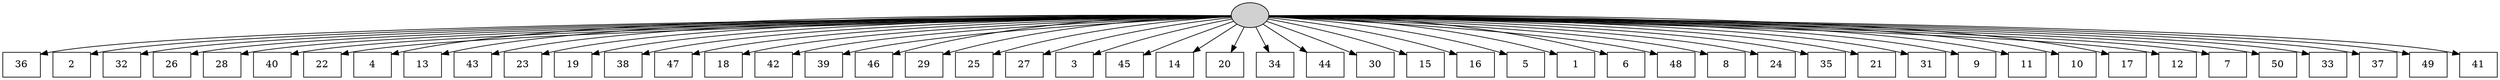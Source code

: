 digraph G {
0[style=filled, fillcolor=grey82, label=""];
1[shape=box,style=filled, fillcolor=white,label="36\n"];
2[shape=box,style=filled, fillcolor=white,label="2\n"];
3[shape=box,style=filled, fillcolor=white,label="32\n"];
4[shape=box,style=filled, fillcolor=white,label="26\n"];
5[shape=box,style=filled, fillcolor=white,label="28\n"];
6[shape=box,style=filled, fillcolor=white,label="40\n"];
7[shape=box,style=filled, fillcolor=white,label="22\n"];
8[shape=box,style=filled, fillcolor=white,label="4\n"];
9[shape=box,style=filled, fillcolor=white,label="13\n"];
10[shape=box,style=filled, fillcolor=white,label="43\n"];
11[shape=box,style=filled, fillcolor=white,label="23\n"];
12[shape=box,style=filled, fillcolor=white,label="19\n"];
13[shape=box,style=filled, fillcolor=white,label="38\n"];
14[shape=box,style=filled, fillcolor=white,label="47\n"];
15[shape=box,style=filled, fillcolor=white,label="18\n"];
16[shape=box,style=filled, fillcolor=white,label="42\n"];
17[shape=box,style=filled, fillcolor=white,label="39\n"];
18[shape=box,style=filled, fillcolor=white,label="46\n"];
19[shape=box,style=filled, fillcolor=white,label="29\n"];
20[shape=box,style=filled, fillcolor=white,label="25\n"];
21[shape=box,style=filled, fillcolor=white,label="27\n"];
22[shape=box,style=filled, fillcolor=white,label="3\n"];
23[shape=box,style=filled, fillcolor=white,label="45\n"];
24[shape=box,style=filled, fillcolor=white,label="14\n"];
25[shape=box,style=filled, fillcolor=white,label="20\n"];
26[shape=box,style=filled, fillcolor=white,label="34\n"];
27[shape=box,style=filled, fillcolor=white,label="44\n"];
28[shape=box,style=filled, fillcolor=white,label="30\n"];
29[shape=box,style=filled, fillcolor=white,label="15\n"];
30[shape=box,style=filled, fillcolor=white,label="16\n"];
31[shape=box,style=filled, fillcolor=white,label="5\n"];
32[shape=box,style=filled, fillcolor=white,label="1\n"];
33[shape=box,style=filled, fillcolor=white,label="6\n"];
34[shape=box,style=filled, fillcolor=white,label="48\n"];
35[shape=box,style=filled, fillcolor=white,label="8\n"];
36[shape=box,style=filled, fillcolor=white,label="24\n"];
37[shape=box,style=filled, fillcolor=white,label="35\n"];
38[shape=box,style=filled, fillcolor=white,label="21\n"];
39[shape=box,style=filled, fillcolor=white,label="31\n"];
40[shape=box,style=filled, fillcolor=white,label="9\n"];
41[shape=box,style=filled, fillcolor=white,label="11\n"];
42[shape=box,style=filled, fillcolor=white,label="10\n"];
43[shape=box,style=filled, fillcolor=white,label="17\n"];
44[shape=box,style=filled, fillcolor=white,label="12\n"];
45[shape=box,style=filled, fillcolor=white,label="7\n"];
46[shape=box,style=filled, fillcolor=white,label="50\n"];
47[shape=box,style=filled, fillcolor=white,label="33\n"];
48[shape=box,style=filled, fillcolor=white,label="37\n"];
49[shape=box,style=filled, fillcolor=white,label="49\n"];
50[shape=box,style=filled, fillcolor=white,label="41\n"];
0->1 ;
0->2 ;
0->3 ;
0->4 ;
0->5 ;
0->6 ;
0->7 ;
0->8 ;
0->9 ;
0->10 ;
0->11 ;
0->12 ;
0->13 ;
0->14 ;
0->15 ;
0->16 ;
0->17 ;
0->18 ;
0->19 ;
0->20 ;
0->21 ;
0->22 ;
0->23 ;
0->24 ;
0->25 ;
0->26 ;
0->27 ;
0->28 ;
0->29 ;
0->30 ;
0->31 ;
0->32 ;
0->33 ;
0->34 ;
0->35 ;
0->36 ;
0->37 ;
0->38 ;
0->39 ;
0->40 ;
0->41 ;
0->42 ;
0->43 ;
0->44 ;
0->45 ;
0->46 ;
0->47 ;
0->48 ;
0->49 ;
0->50 ;
}
